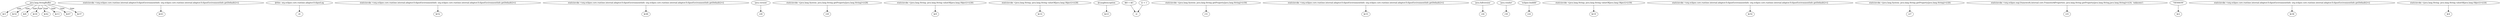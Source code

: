 digraph g {
0[label="java.lang.StringBuffer"]
1[label="$r3"]
0->1[label="type"]
2[label="staticinvoke <org.eclipse.core.runtime.internal.adaptor.EclipseEnvironmentInfo: org.eclipse.core.runtime.internal.adaptor.EclipseEnvironmentInfo getDefault()>()"]
3[label="$r43"]
2->3[label=""]
4[label="$r32"]
0->4[label="type"]
5[label="@this: org.eclipse.core.runtime.adaptor.EclipseLog"]
6[label="r0"]
5->6[label=""]
7[label="staticinvoke <org.eclipse.core.runtime.internal.adaptor.EclipseEnvironmentInfo: org.eclipse.core.runtime.internal.adaptor.EclipseEnvironmentInfo getDefault()>()"]
8[label="$r52"]
7->8[label=""]
9[label="staticinvoke <org.eclipse.core.runtime.internal.adaptor.EclipseEnvironmentInfo: org.eclipse.core.runtime.internal.adaptor.EclipseEnvironmentInfo getDefault()>()"]
10[label="$r48"]
9->10[label=""]
11[label="$r8"]
0->11[label="type"]
12[label="'java.version'"]
13[label="r28"]
12->13[label=""]
14[label="staticinvoke <java.lang.System: java.lang.String getProperty(java.lang.String)>(r28)"]
15[label="r29"]
14->15[label=""]
16[label="$r18"]
0->16[label="type"]
17[label="staticinvoke <java.lang.String: java.lang.String valueOf(java.lang.Object)>(r26)"]
18[label="$r9"]
17->18[label=""]
19[label="staticinvoke <java.lang.String: java.lang.String valueOf(java.lang.Object)>(r28)"]
20[label="$r14"]
19->20[label=""]
21[label="@caughtexception"]
22[label="$r23"]
21->22[label=""]
23[label="$i0 + $i1"]
24[label="i2"]
23->24[label=""]
25[label="staticinvoke <java.lang.System: java.lang.String getProperty(java.lang.String)>(r30)"]
26[label="r31"]
25->26[label=""]
27[label="staticinvoke <org.eclipse.core.runtime.internal.adaptor.EclipseEnvironmentInfo: org.eclipse.core.runtime.internal.adaptor.EclipseEnvironmentInfo getDefault()>()"]
28[label="$r33"]
27->28[label=""]
29[label="'java.fullversion'"]
30[label="r26"]
29->30[label=""]
31[label="'java.vendor'"]
32[label="r30"]
31->32[label=""]
33[label="'eclipse.buildId'"]
34[label="r24"]
33->34[label=""]
35[label="i2 + 1"]
35->24[label=""]
36[label="staticinvoke <java.lang.String: java.lang.String valueOf(java.lang.Object)>(r30)"]
37[label="$r19"]
36->37[label=""]
38[label="staticinvoke <org.eclipse.core.runtime.internal.adaptor.EclipseEnvironmentInfo: org.eclipse.core.runtime.internal.adaptor.EclipseEnvironmentInfo getDefault()>()"]
39[label="$r54"]
38->39[label=""]
40[label="staticinvoke <java.lang.System: java.lang.String getProperty(java.lang.String)>(r26)"]
41[label="r27"]
40->41[label=""]
42[label="staticinvoke <org.eclipse.osgi.framework.internal.core.FrameworkProperties: java.lang.String getProperty(java.lang.String,java.lang.String)>(r24, 'unknown')"]
43[label="r25"]
42->43[label=""]
44[label="$r42"]
0->44[label="type"]
45[label="$r13"]
0->45[label="type"]
46[label="'!SESSION'"]
47[label="$r2"]
46->47[label=""]
48[label="staticinvoke <org.eclipse.core.runtime.internal.adaptor.EclipseEnvironmentInfo: org.eclipse.core.runtime.internal.adaptor.EclipseEnvironmentInfo getDefault()>()"]
49[label="$r38"]
48->49[label=""]
50[label="$r47"]
0->50[label="type"]
51[label="staticinvoke <java.lang.String: java.lang.String valueOf(java.lang.Object)>(r24)"]
52[label="$r4"]
51->52[label=""]
53[label="$r37"]
0->53[label="type"]
}